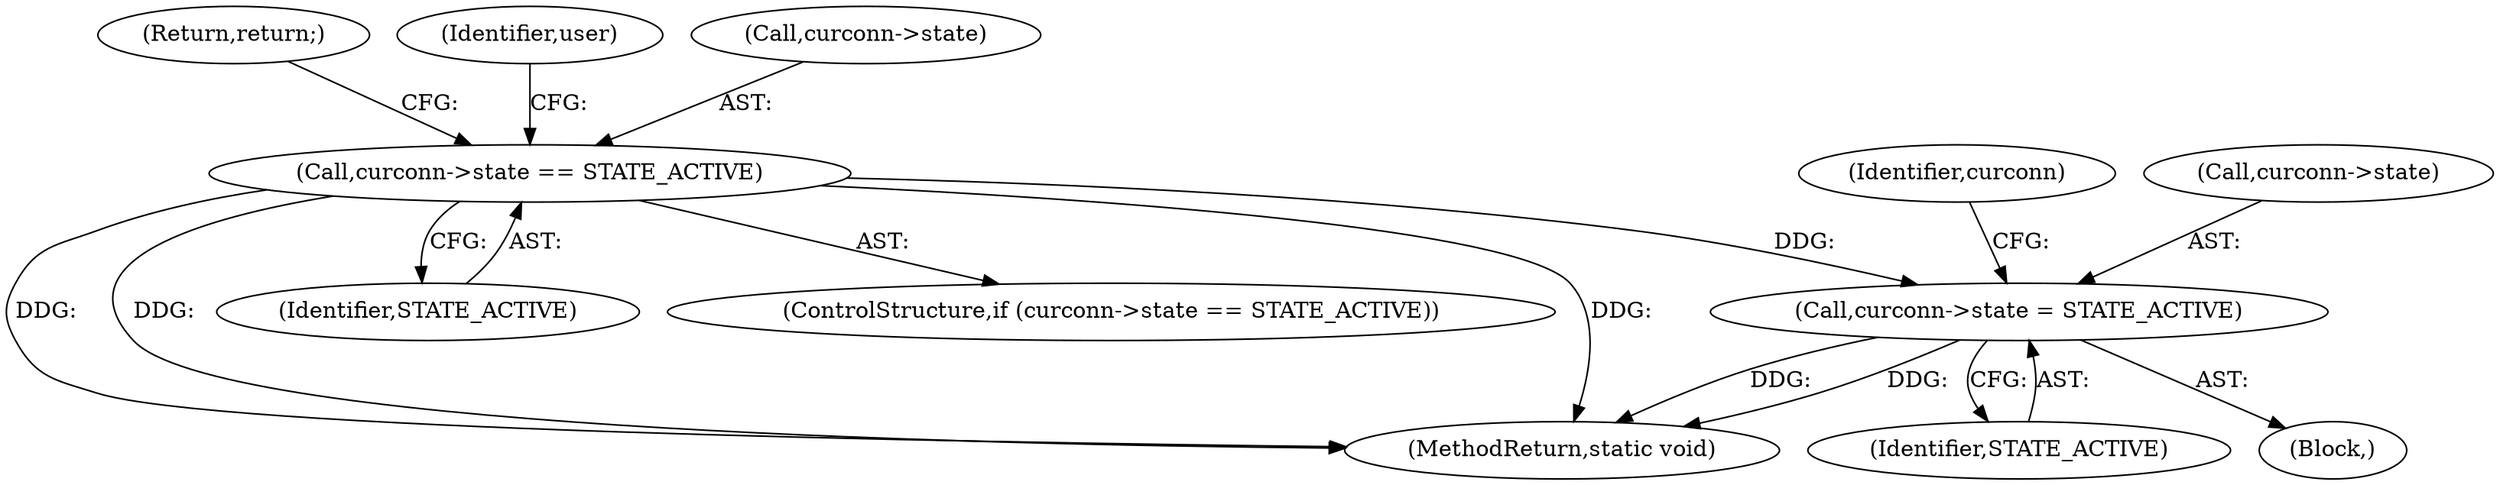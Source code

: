 digraph "0_MAC-Telnet_b69d11727d4f0f8cf719c79e3fb700f55ca03e9a_2@pointer" {
"1000292" [label="(Call,curconn->state = STATE_ACTIVE)"];
"1000255" [label="(Call,curconn->state == STATE_ACTIVE)"];
"1000261" [label="(Return,return;)"];
"1000265" [label="(Identifier,user)"];
"1000296" [label="(Identifier,STATE_ACTIVE)"];
"1000693" [label="(MethodReturn,static void)"];
"1000299" [label="(Identifier,curconn)"];
"1000256" [label="(Call,curconn->state)"];
"1000293" [label="(Call,curconn->state)"];
"1000259" [label="(Identifier,STATE_ACTIVE)"];
"1000255" [label="(Call,curconn->state == STATE_ACTIVE)"];
"1000129" [label="(Block,)"];
"1000292" [label="(Call,curconn->state = STATE_ACTIVE)"];
"1000254" [label="(ControlStructure,if (curconn->state == STATE_ACTIVE))"];
"1000292" -> "1000129"  [label="AST: "];
"1000292" -> "1000296"  [label="CFG: "];
"1000293" -> "1000292"  [label="AST: "];
"1000296" -> "1000292"  [label="AST: "];
"1000299" -> "1000292"  [label="CFG: "];
"1000292" -> "1000693"  [label="DDG: "];
"1000292" -> "1000693"  [label="DDG: "];
"1000255" -> "1000292"  [label="DDG: "];
"1000255" -> "1000254"  [label="AST: "];
"1000255" -> "1000259"  [label="CFG: "];
"1000256" -> "1000255"  [label="AST: "];
"1000259" -> "1000255"  [label="AST: "];
"1000261" -> "1000255"  [label="CFG: "];
"1000265" -> "1000255"  [label="CFG: "];
"1000255" -> "1000693"  [label="DDG: "];
"1000255" -> "1000693"  [label="DDG: "];
"1000255" -> "1000693"  [label="DDG: "];
}
